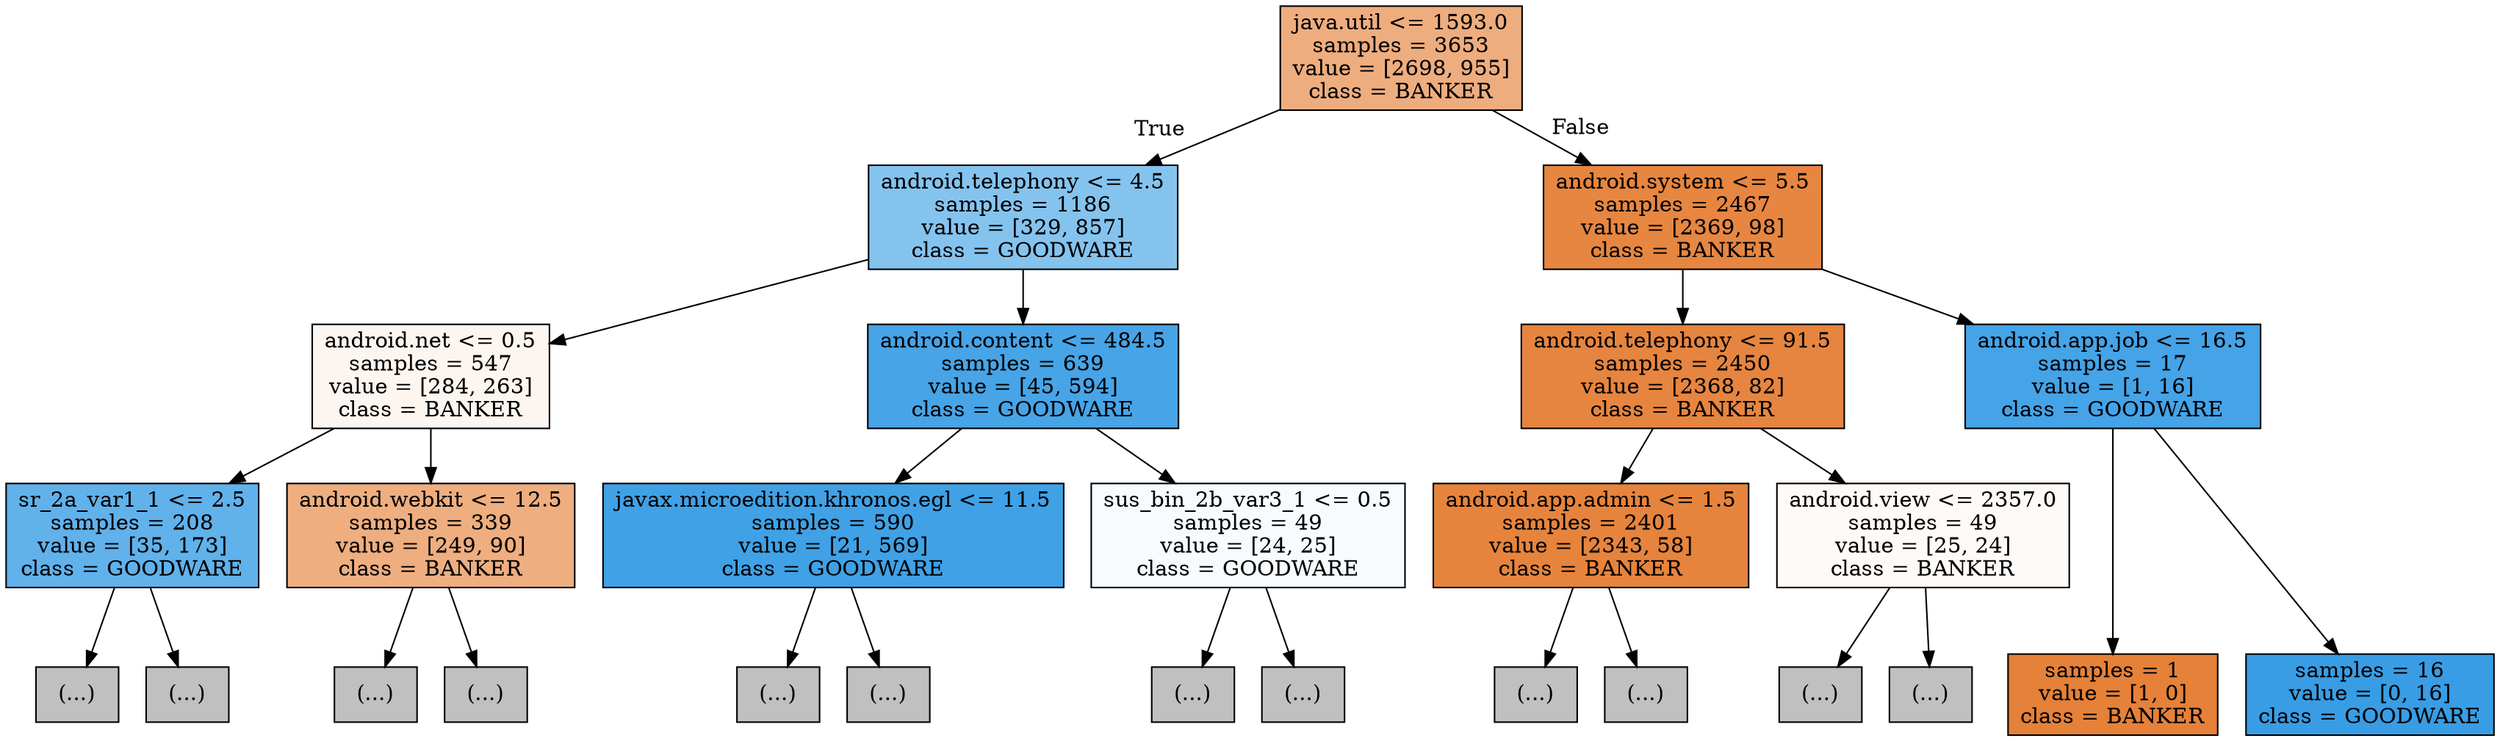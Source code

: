 digraph Tree {
node [shape=box, style="filled", color="black"] ;
graph [ranksep=equally, splines=polyline] ;
0 [label="java.util <= 1593.0\nsamples = 3653\nvalue = [2698, 955]\nclass = BANKER", fillcolor="#e58139a5"] ;
1 [label="android.telephony <= 4.5\nsamples = 1186\nvalue = [329, 857]\nclass = GOODWARE", fillcolor="#399de59d"] ;
0 -> 1 [labeldistance=2.5, labelangle=45, headlabel="True"] ;
2 [label="android.net <= 0.5\nsamples = 547\nvalue = [284, 263]\nclass = BANKER", fillcolor="#e5813913"] ;
1 -> 2 ;
3 [label="sr_2a_var1_1 <= 2.5\nsamples = 208\nvalue = [35, 173]\nclass = GOODWARE", fillcolor="#399de5cb"] ;
2 -> 3 ;
4 [label="(...)", fillcolor="#C0C0C0"] ;
3 -> 4 ;
11 [label="(...)", fillcolor="#C0C0C0"] ;
3 -> 11 ;
30 [label="android.webkit <= 12.5\nsamples = 339\nvalue = [249, 90]\nclass = BANKER", fillcolor="#e58139a3"] ;
2 -> 30 ;
31 [label="(...)", fillcolor="#C0C0C0"] ;
30 -> 31 ;
84 [label="(...)", fillcolor="#C0C0C0"] ;
30 -> 84 ;
95 [label="android.content <= 484.5\nsamples = 639\nvalue = [45, 594]\nclass = GOODWARE", fillcolor="#399de5ec"] ;
1 -> 95 ;
96 [label="javax.microedition.khronos.egl <= 11.5\nsamples = 590\nvalue = [21, 569]\nclass = GOODWARE", fillcolor="#399de5f6"] ;
95 -> 96 ;
97 [label="(...)", fillcolor="#C0C0C0"] ;
96 -> 97 ;
124 [label="(...)", fillcolor="#C0C0C0"] ;
96 -> 124 ;
125 [label="sus_bin_2b_var3_1 <= 0.5\nsamples = 49\nvalue = [24, 25]\nclass = GOODWARE", fillcolor="#399de50a"] ;
95 -> 125 ;
126 [label="(...)", fillcolor="#C0C0C0"] ;
125 -> 126 ;
133 [label="(...)", fillcolor="#C0C0C0"] ;
125 -> 133 ;
134 [label="android.system <= 5.5\nsamples = 2467\nvalue = [2369, 98]\nclass = BANKER", fillcolor="#e58139f4"] ;
0 -> 134 [labeldistance=2.5, labelangle=-45, headlabel="False"] ;
135 [label="android.telephony <= 91.5\nsamples = 2450\nvalue = [2368, 82]\nclass = BANKER", fillcolor="#e58139f6"] ;
134 -> 135 ;
136 [label="android.app.admin <= 1.5\nsamples = 2401\nvalue = [2343, 58]\nclass = BANKER", fillcolor="#e58139f9"] ;
135 -> 136 ;
137 [label="(...)", fillcolor="#C0C0C0"] ;
136 -> 137 ;
224 [label="(...)", fillcolor="#C0C0C0"] ;
136 -> 224 ;
231 [label="android.view <= 2357.0\nsamples = 49\nvalue = [25, 24]\nclass = BANKER", fillcolor="#e581390a"] ;
135 -> 231 ;
232 [label="(...)", fillcolor="#C0C0C0"] ;
231 -> 232 ;
235 [label="(...)", fillcolor="#C0C0C0"] ;
231 -> 235 ;
240 [label="android.app.job <= 16.5\nsamples = 17\nvalue = [1, 16]\nclass = GOODWARE", fillcolor="#399de5ef"] ;
134 -> 240 ;
241 [label="samples = 1\nvalue = [1, 0]\nclass = BANKER", fillcolor="#e58139ff"] ;
240 -> 241 ;
242 [label="samples = 16\nvalue = [0, 16]\nclass = GOODWARE", fillcolor="#399de5ff"] ;
240 -> 242 ;
{rank=same ; 0} ;
{rank=same ; 1; 134} ;
{rank=same ; 2; 95; 135; 240} ;
{rank=same ; 3; 30; 96; 125; 136; 231} ;
{rank=same ; 4; 11; 31; 84; 97; 124; 126; 133; 137; 224; 232; 235; 241; 242} ;
}